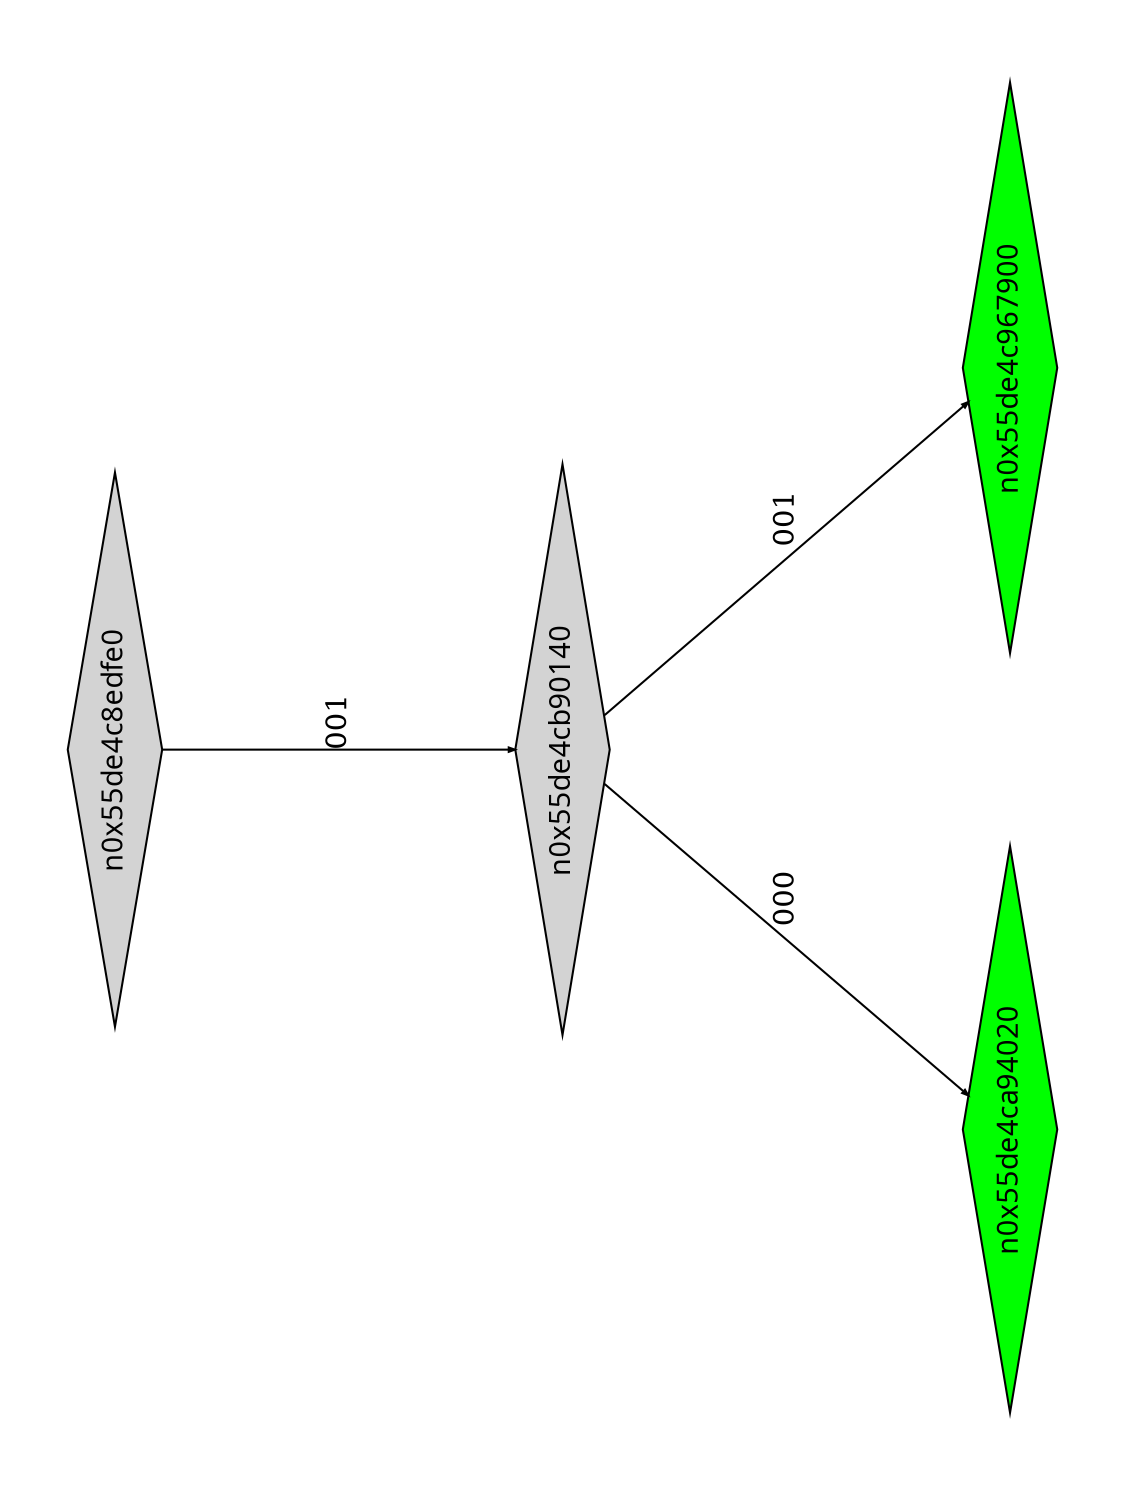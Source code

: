 digraph G {
	size="10,7.5";
	ratio=fill;
	rotate=90;
	center = "true";
	node [style="filled",width=.1,height=.1,fontname="Terminus"]
	edge [arrowsize=.3]
	n0x55de4c8edfe0 [shape=diamond];
	n0x55de4c8edfe0 -> n0x55de4cb90140 [label=001];
	n0x55de4cb90140 [shape=diamond];
	n0x55de4cb90140 -> n0x55de4ca94020 [label=000];
	n0x55de4cb90140 -> n0x55de4c967900 [label=001];
	n0x55de4c967900 [shape=diamond,fillcolor=green];
	n0x55de4ca94020 [shape=diamond,fillcolor=green];
}

